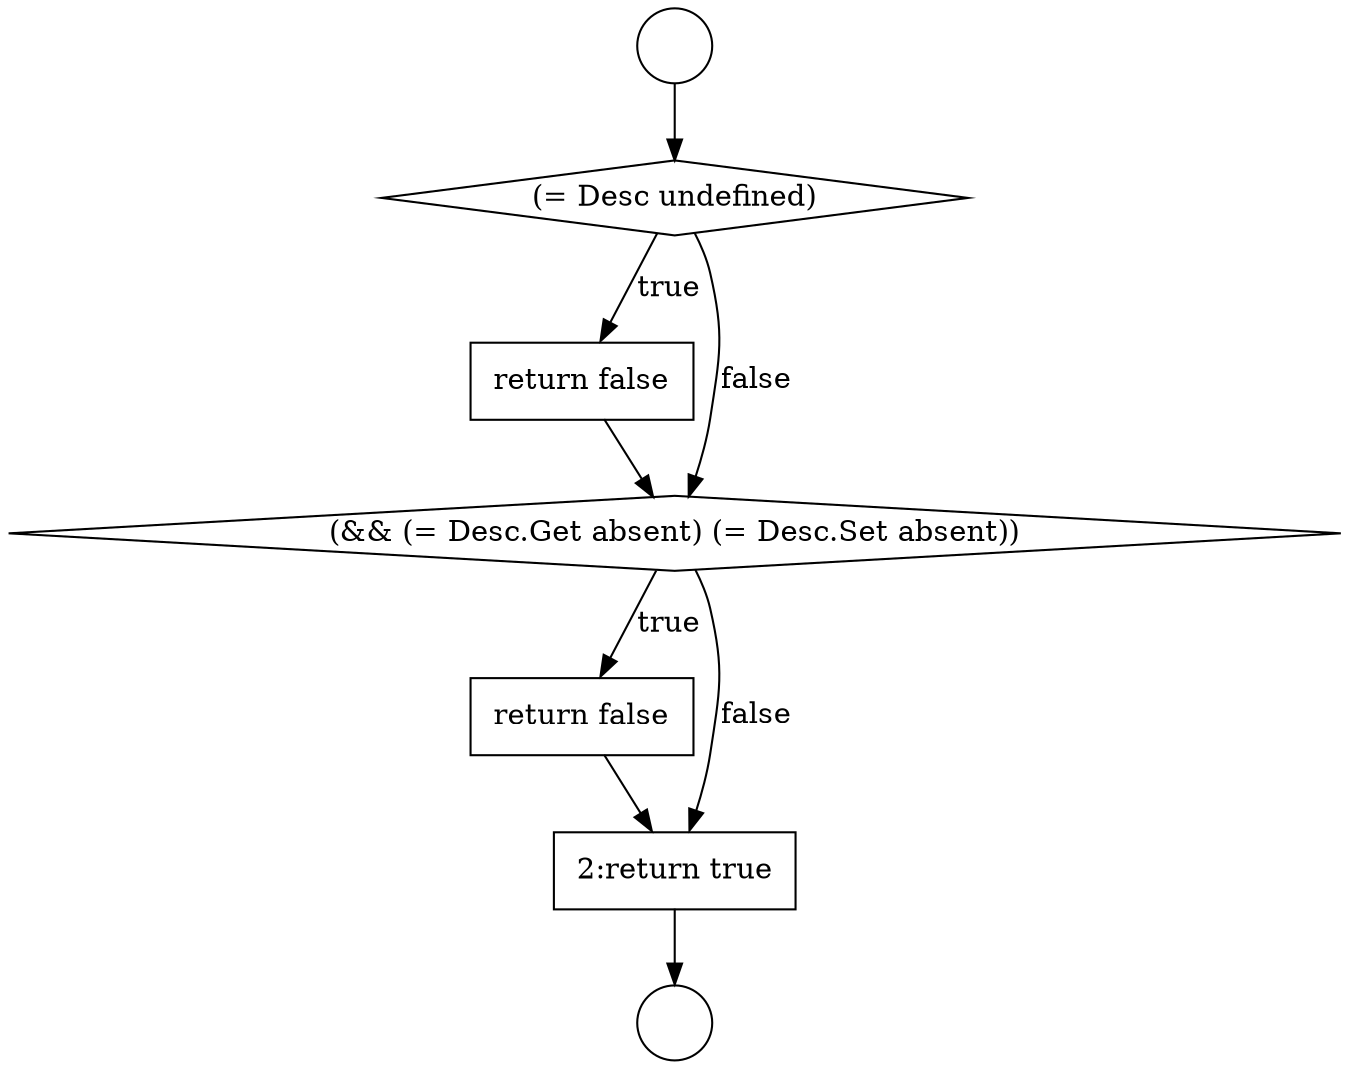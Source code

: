 digraph {
  node115 [shape=diamond, label=<<font color="black">(= Desc undefined)</font>> color="black" fillcolor="white" style=filled]
  node116 [shape=none, margin=0, label=<<font color="black">
    <table border="0" cellborder="1" cellspacing="0" cellpadding="10">
      <tr><td align="left">return false</td></tr>
    </table>
  </font>> color="black" fillcolor="white" style=filled]
  node117 [shape=diamond, label=<<font color="black">(&amp;&amp; (= Desc.Get absent) (= Desc.Set absent))</font>> color="black" fillcolor="white" style=filled]
  node118 [shape=none, margin=0, label=<<font color="black">
    <table border="0" cellborder="1" cellspacing="0" cellpadding="10">
      <tr><td align="left">return false</td></tr>
    </table>
  </font>> color="black" fillcolor="white" style=filled]
  node113 [shape=circle label=" " color="black" fillcolor="white" style=filled]
  node114 [shape=circle label=" " color="black" fillcolor="white" style=filled]
  node119 [shape=none, margin=0, label=<<font color="black">
    <table border="0" cellborder="1" cellspacing="0" cellpadding="10">
      <tr><td align="left">2:return true</td></tr>
    </table>
  </font>> color="black" fillcolor="white" style=filled]
  node115 -> node116 [label=<<font color="black">true</font>> color="black"]
  node115 -> node117 [label=<<font color="black">false</font>> color="black"]
  node116 -> node117 [ color="black"]
  node117 -> node118 [label=<<font color="black">true</font>> color="black"]
  node117 -> node119 [label=<<font color="black">false</font>> color="black"]
  node118 -> node119 [ color="black"]
  node119 -> node114 [ color="black"]
  node113 -> node115 [ color="black"]
}
